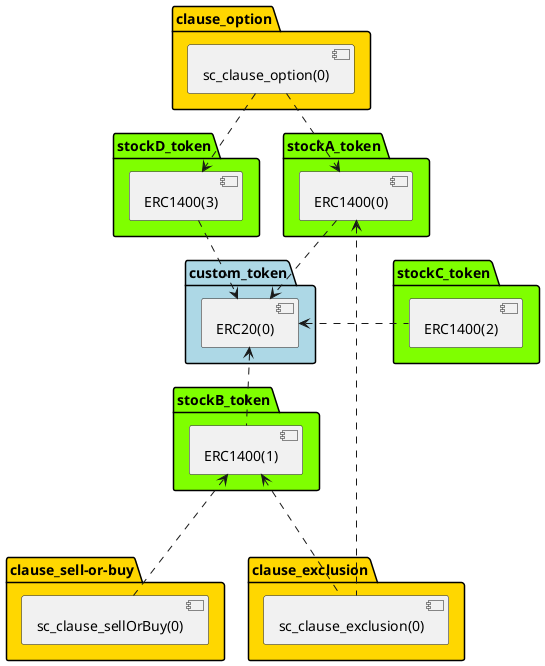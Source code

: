 @startuml

package "custom_token" #LightBlue {
[ERC20(0)]
}

package "stockA_token" #Chartreuse {
[ERC1400(0)]
}

package "stockB_token" #Chartreuse {
[ERC1400(1)]
}

package "stockC_token" #Chartreuse {
[ERC1400(2)]
}

package "stockD_token" #Chartreuse {
[ERC1400(3)]
}

[ERC1400(0)] .down.> [ERC20(0)]
[ERC1400(3)] .right.> [ERC20(0)]
[ERC1400(1)] .up.> [ERC20(0)]
[ERC1400(2)] .left.> [ERC20(0)]

package "clause_option" #Gold {
[sc_clause_option(0)]
}

package "clause_sell-or-buy" #Gold {
[sc_clause_sellOrBuy(0)]
}

package "clause_exclusion" #Gold {
[sc_clause_exclusion(0)]
}

[sc_clause_option(0)] .down.> [ERC1400(0)]
[sc_clause_sellOrBuy(0)] .up.-> [ERC1400(1)]
[sc_clause_exclusion(0)] .up.-> [ERC1400(1)]
[sc_clause_option(0)] .down.> [ERC1400(3)]
[sc_clause_exclusion(0)] .up.> [ERC1400(0)]


@enduml

